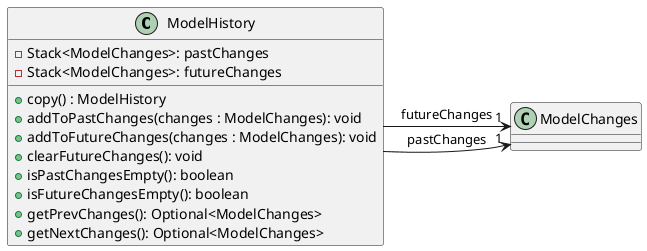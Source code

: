 @startuml

class ModelHistory {
-Stack<ModelChanges>: pastChanges
-Stack<ModelChanges>: futureChanges
+copy() : ModelHistory
+addToPastChanges(changes : ModelChanges): void
+addToFutureChanges(changes : ModelChanges): void
+clearFutureChanges(): void
+isPastChangesEmpty(): boolean
+isFutureChangesEmpty(): boolean
+getPrevChanges(): Optional<ModelChanges>
+getNextChanges(): Optional<ModelChanges>
}

class ModelChanges {
}

ModelHistory -right-> "1" ModelChanges : pastChanges
ModelHistory -right-> "1" ModelChanges : futureChanges

@enduml
